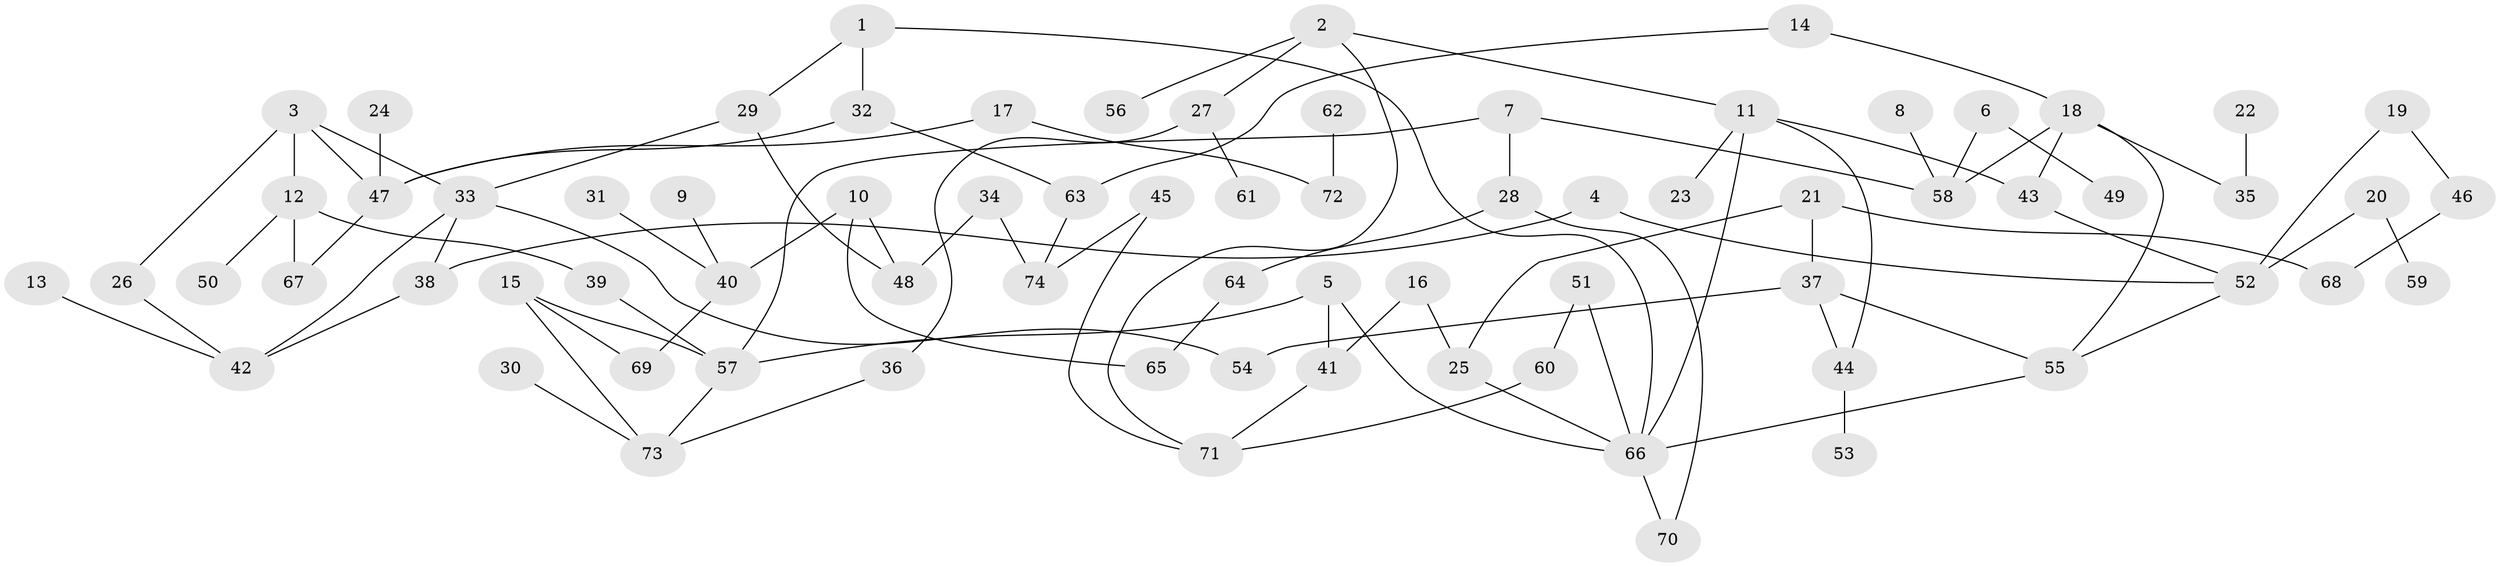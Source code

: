 // original degree distribution, {3: 0.1891891891891892, 9: 0.006756756756756757, 4: 0.06756756756756757, 5: 0.0472972972972973, 6: 0.0472972972972973, 2: 0.25, 1: 0.3918918918918919}
// Generated by graph-tools (version 1.1) at 2025/01/03/09/25 03:01:03]
// undirected, 74 vertices, 97 edges
graph export_dot {
graph [start="1"]
  node [color=gray90,style=filled];
  1;
  2;
  3;
  4;
  5;
  6;
  7;
  8;
  9;
  10;
  11;
  12;
  13;
  14;
  15;
  16;
  17;
  18;
  19;
  20;
  21;
  22;
  23;
  24;
  25;
  26;
  27;
  28;
  29;
  30;
  31;
  32;
  33;
  34;
  35;
  36;
  37;
  38;
  39;
  40;
  41;
  42;
  43;
  44;
  45;
  46;
  47;
  48;
  49;
  50;
  51;
  52;
  53;
  54;
  55;
  56;
  57;
  58;
  59;
  60;
  61;
  62;
  63;
  64;
  65;
  66;
  67;
  68;
  69;
  70;
  71;
  72;
  73;
  74;
  1 -- 29 [weight=1.0];
  1 -- 32 [weight=1.0];
  1 -- 66 [weight=1.0];
  2 -- 11 [weight=1.0];
  2 -- 27 [weight=1.0];
  2 -- 56 [weight=1.0];
  2 -- 71 [weight=1.0];
  3 -- 12 [weight=1.0];
  3 -- 26 [weight=1.0];
  3 -- 33 [weight=1.0];
  3 -- 47 [weight=1.0];
  4 -- 38 [weight=1.0];
  4 -- 52 [weight=1.0];
  5 -- 41 [weight=1.0];
  5 -- 57 [weight=1.0];
  5 -- 66 [weight=1.0];
  6 -- 49 [weight=1.0];
  6 -- 58 [weight=1.0];
  7 -- 28 [weight=1.0];
  7 -- 57 [weight=1.0];
  7 -- 58 [weight=1.0];
  8 -- 58 [weight=1.0];
  9 -- 40 [weight=1.0];
  10 -- 40 [weight=1.0];
  10 -- 48 [weight=1.0];
  10 -- 65 [weight=1.0];
  11 -- 23 [weight=1.0];
  11 -- 43 [weight=1.0];
  11 -- 44 [weight=1.0];
  11 -- 66 [weight=1.0];
  12 -- 39 [weight=1.0];
  12 -- 50 [weight=1.0];
  12 -- 67 [weight=1.0];
  13 -- 42 [weight=1.0];
  14 -- 18 [weight=1.0];
  14 -- 63 [weight=1.0];
  15 -- 57 [weight=1.0];
  15 -- 69 [weight=1.0];
  15 -- 73 [weight=1.0];
  16 -- 25 [weight=1.0];
  16 -- 41 [weight=1.0];
  17 -- 47 [weight=1.0];
  17 -- 72 [weight=1.0];
  18 -- 35 [weight=1.0];
  18 -- 43 [weight=1.0];
  18 -- 55 [weight=1.0];
  18 -- 58 [weight=1.0];
  19 -- 46 [weight=1.0];
  19 -- 52 [weight=1.0];
  20 -- 52 [weight=1.0];
  20 -- 59 [weight=1.0];
  21 -- 25 [weight=1.0];
  21 -- 37 [weight=1.0];
  21 -- 68 [weight=1.0];
  22 -- 35 [weight=1.0];
  24 -- 47 [weight=1.0];
  25 -- 66 [weight=1.0];
  26 -- 42 [weight=1.0];
  27 -- 36 [weight=1.0];
  27 -- 61 [weight=1.0];
  28 -- 64 [weight=1.0];
  28 -- 70 [weight=1.0];
  29 -- 33 [weight=1.0];
  29 -- 48 [weight=1.0];
  30 -- 73 [weight=1.0];
  31 -- 40 [weight=1.0];
  32 -- 47 [weight=1.0];
  32 -- 63 [weight=1.0];
  33 -- 38 [weight=1.0];
  33 -- 42 [weight=1.0];
  33 -- 54 [weight=1.0];
  34 -- 48 [weight=1.0];
  34 -- 74 [weight=1.0];
  36 -- 73 [weight=1.0];
  37 -- 44 [weight=1.0];
  37 -- 54 [weight=1.0];
  37 -- 55 [weight=1.0];
  38 -- 42 [weight=1.0];
  39 -- 57 [weight=1.0];
  40 -- 69 [weight=1.0];
  41 -- 71 [weight=1.0];
  43 -- 52 [weight=1.0];
  44 -- 53 [weight=1.0];
  45 -- 71 [weight=1.0];
  45 -- 74 [weight=1.0];
  46 -- 68 [weight=1.0];
  47 -- 67 [weight=1.0];
  51 -- 60 [weight=1.0];
  51 -- 66 [weight=1.0];
  52 -- 55 [weight=1.0];
  55 -- 66 [weight=1.0];
  57 -- 73 [weight=1.0];
  60 -- 71 [weight=1.0];
  62 -- 72 [weight=1.0];
  63 -- 74 [weight=1.0];
  64 -- 65 [weight=1.0];
  66 -- 70 [weight=1.0];
}
